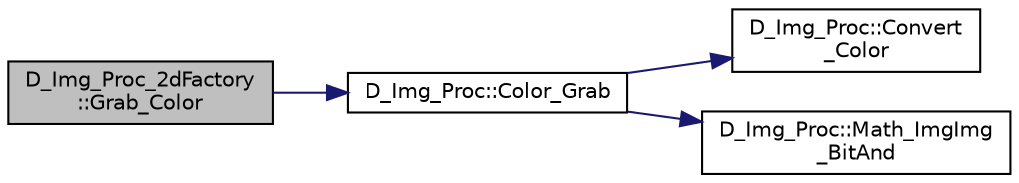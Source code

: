 digraph "D_Img_Proc_2dFactory::Grab_Color"
{
 // LATEX_PDF_SIZE
  edge [fontname="Helvetica",fontsize="10",labelfontname="Helvetica",labelfontsize="10"];
  node [fontname="Helvetica",fontsize="10",shape=record];
  rankdir="LR";
  Node1 [label="D_Img_Proc_2dFactory\l::Grab_Color",height=0.2,width=0.4,color="black", fillcolor="grey75", style="filled", fontcolor="black",tooltip=" "];
  Node1 -> Node2 [color="midnightblue",fontsize="10",style="solid"];
  Node2 [label="D_Img_Proc::Color_Grab",height=0.2,width=0.4,color="black", fillcolor="white", style="filled",URL="$class_d___img___proc.html#a0ebcb476ab95d22a547d5da02e42fef5",tooltip=" "];
  Node2 -> Node3 [color="midnightblue",fontsize="10",style="solid"];
  Node3 [label="D_Img_Proc::Convert\l_Color",height=0.2,width=0.4,color="black", fillcolor="white", style="filled",URL="$class_d___img___proc.html#a427b5b5f3387bcce762c3ef3084e6c95",tooltip=" "];
  Node2 -> Node4 [color="midnightblue",fontsize="10",style="solid"];
  Node4 [label="D_Img_Proc::Math_ImgImg\l_BitAnd",height=0.2,width=0.4,color="black", fillcolor="white", style="filled",URL="$class_d___img___proc.html#afb039d52067ae951a400d1ae36666635",tooltip=" "];
}
